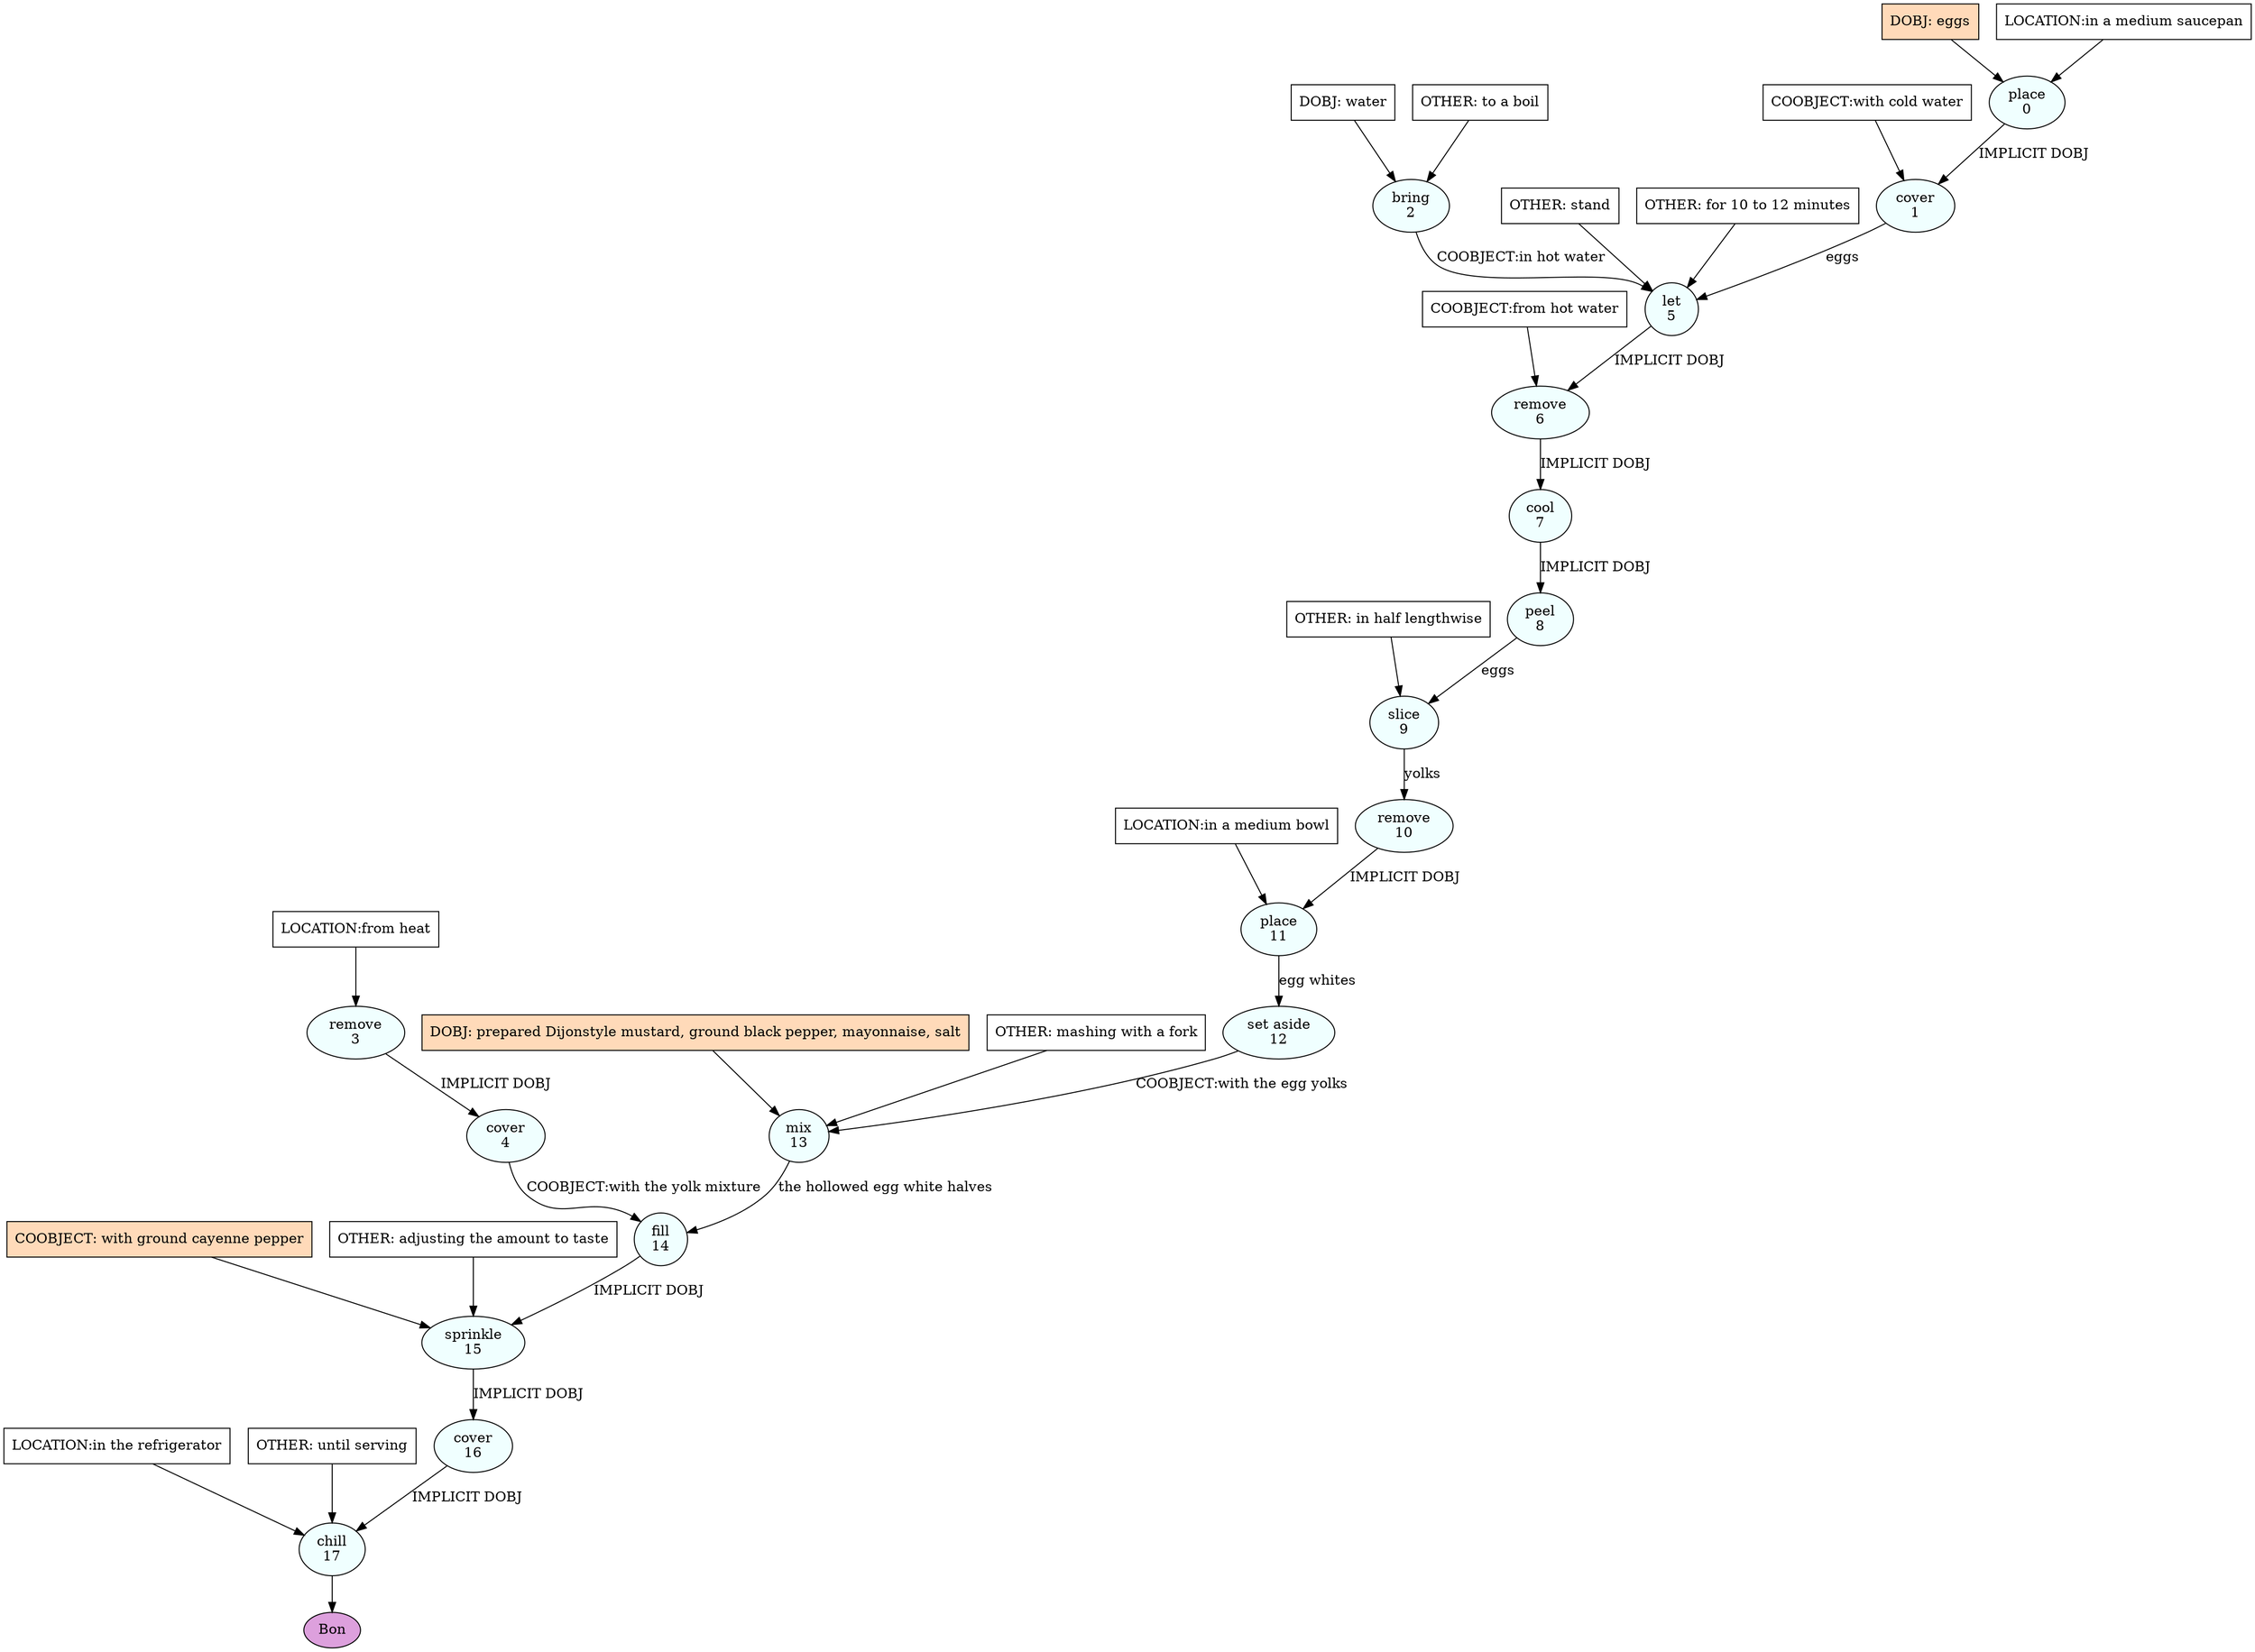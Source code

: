 digraph recipe {
E0[label="place
0", shape=oval, style=filled, fillcolor=azure]
E1[label="cover
1", shape=oval, style=filled, fillcolor=azure]
E2[label="bring
2", shape=oval, style=filled, fillcolor=azure]
E3[label="remove
3", shape=oval, style=filled, fillcolor=azure]
E4[label="cover
4", shape=oval, style=filled, fillcolor=azure]
E5[label="let
5", shape=oval, style=filled, fillcolor=azure]
E6[label="remove
6", shape=oval, style=filled, fillcolor=azure]
E7[label="cool
7", shape=oval, style=filled, fillcolor=azure]
E8[label="peel
8", shape=oval, style=filled, fillcolor=azure]
E9[label="slice
9", shape=oval, style=filled, fillcolor=azure]
E10[label="remove
10", shape=oval, style=filled, fillcolor=azure]
E11[label="place
11", shape=oval, style=filled, fillcolor=azure]
E12[label="set aside
12", shape=oval, style=filled, fillcolor=azure]
E13[label="mix
13", shape=oval, style=filled, fillcolor=azure]
E14[label="fill
14", shape=oval, style=filled, fillcolor=azure]
E15[label="sprinkle
15", shape=oval, style=filled, fillcolor=azure]
E16[label="cover
16", shape=oval, style=filled, fillcolor=azure]
E17[label="chill
17", shape=oval, style=filled, fillcolor=azure]
D0[label="DOBJ: eggs", shape=box, style=filled, fillcolor=peachpuff]
D0 -> E0
P0_0[label="LOCATION:in a medium saucepan", shape=box, style=filled, fillcolor=white]
P0_0 -> E0
P3_0[label="LOCATION:from heat", shape=box, style=filled, fillcolor=white]
P3_0 -> E3
D2[label="DOBJ: water", shape=box, style=filled, fillcolor=white]
D2 -> E2
O2_0[label="OTHER: to a boil", shape=box, style=filled, fillcolor=white]
O2_0 -> E2
E0 -> E1 [label="IMPLICIT DOBJ"]
P1_0_0[label="COOBJECT:with cold water", shape=box, style=filled, fillcolor=white]
P1_0_0 -> E1
E3 -> E4 [label="IMPLICIT DOBJ"]
E1 -> E5 [label="eggs"]
E2 -> E5 [label="COOBJECT:in hot water"]
O5_0_0[label="OTHER: stand", shape=box, style=filled, fillcolor=white]
O5_0_0 -> E5
O5_1_0[label="OTHER: for 10 to 12 minutes", shape=box, style=filled, fillcolor=white]
O5_1_0 -> E5
E5 -> E6 [label="IMPLICIT DOBJ"]
P6_0_0[label="COOBJECT:from hot water", shape=box, style=filled, fillcolor=white]
P6_0_0 -> E6
E6 -> E7 [label="IMPLICIT DOBJ"]
E7 -> E8 [label="IMPLICIT DOBJ"]
E8 -> E9 [label="eggs"]
O9_0_0[label="OTHER: in half lengthwise", shape=box, style=filled, fillcolor=white]
O9_0_0 -> E9
E9 -> E10 [label="yolks"]
E10 -> E11 [label="IMPLICIT DOBJ"]
P11_0_0[label="LOCATION:in a medium bowl", shape=box, style=filled, fillcolor=white]
P11_0_0 -> E11
E11 -> E12 [label="egg whites"]
D13_ing[label="DOBJ: prepared Dijonstyle mustard, ground black pepper, mayonnaise, salt", shape=box, style=filled, fillcolor=peachpuff]
D13_ing -> E13
E12 -> E13 [label="COOBJECT:with the egg yolks"]
O13_0_0[label="OTHER: mashing with a fork", shape=box, style=filled, fillcolor=white]
O13_0_0 -> E13
E13 -> E14 [label="the hollowed egg white halves"]
E4 -> E14 [label="COOBJECT:with the yolk mixture"]
E14 -> E15 [label="IMPLICIT DOBJ"]
P15_0_ing[label="COOBJECT: with ground cayenne pepper", shape=box, style=filled, fillcolor=peachpuff]
P15_0_ing -> E15
O15_0_0[label="OTHER: adjusting the amount to taste", shape=box, style=filled, fillcolor=white]
O15_0_0 -> E15
E15 -> E16 [label="IMPLICIT DOBJ"]
E16 -> E17 [label="IMPLICIT DOBJ"]
P17_0_0[label="LOCATION:in the refrigerator", shape=box, style=filled, fillcolor=white]
P17_0_0 -> E17
O17_0_0[label="OTHER: until serving", shape=box, style=filled, fillcolor=white]
O17_0_0 -> E17
EOR[label="Bon", shape=oval, style=filled, fillcolor=plum]
E17 -> EOR
}
